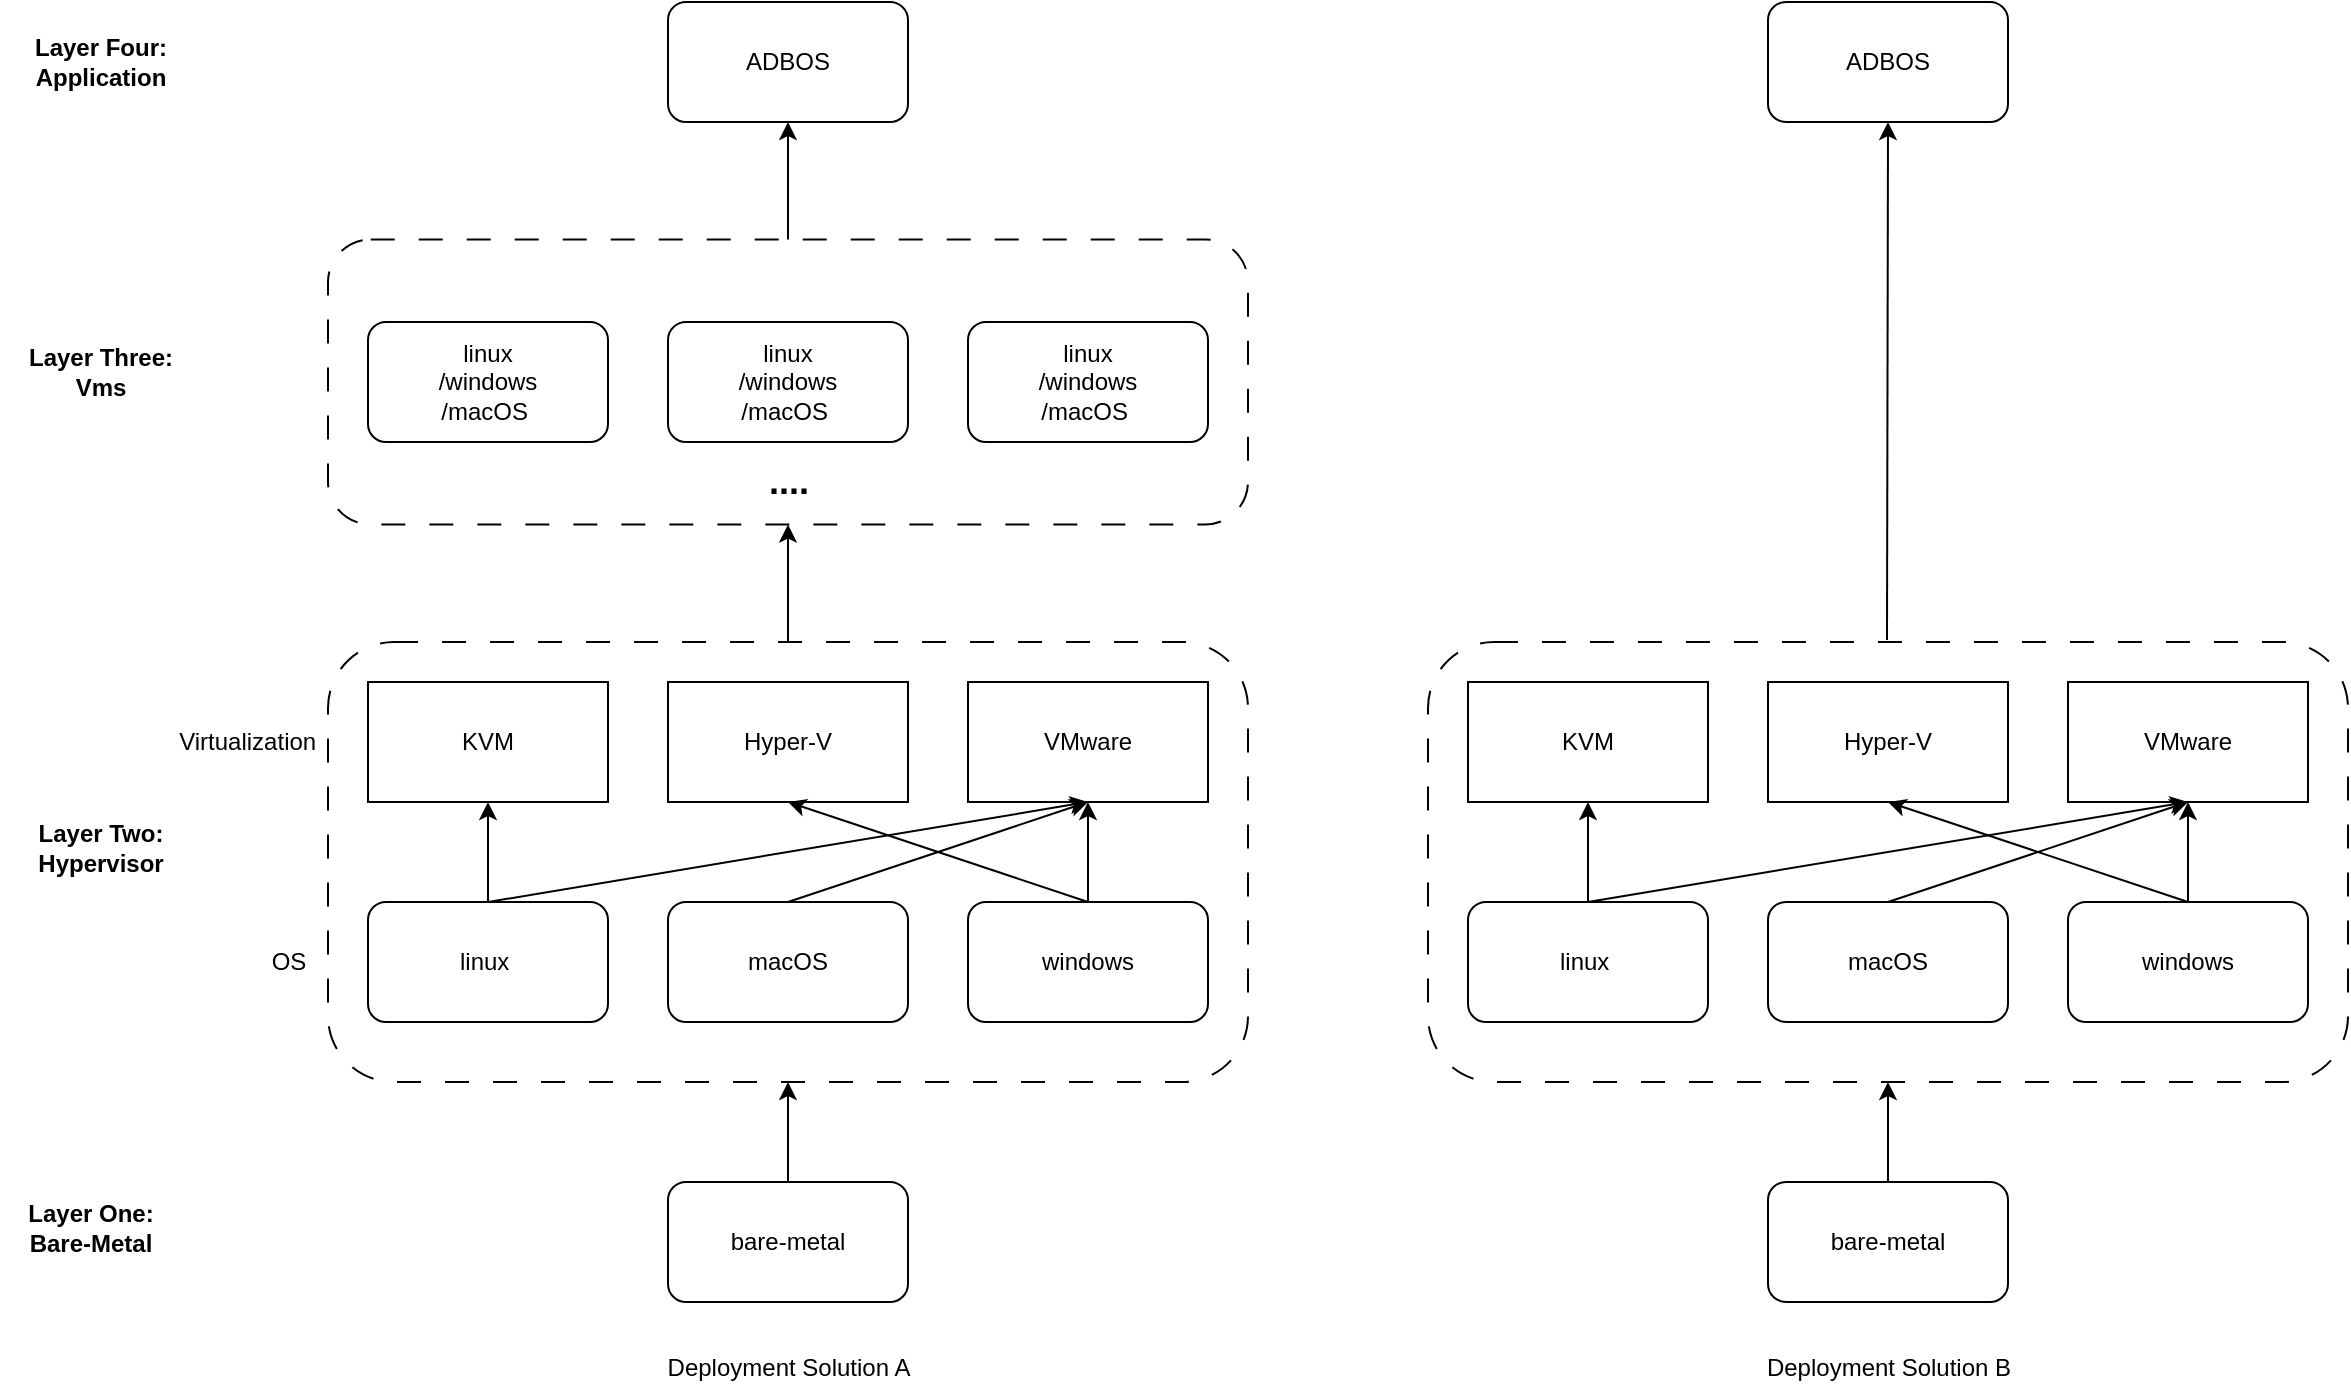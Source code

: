 <mxfile version="21.7.4" type="github">
  <diagram name="第 1 页" id="n4morXOjP78Tz9eGQ55j">
    <mxGraphModel dx="2603" dy="758" grid="1" gridSize="10" guides="1" tooltips="1" connect="1" arrows="1" fold="1" page="1" pageScale="1" pageWidth="1169" pageHeight="827" math="0" shadow="0">
      <root>
        <mxCell id="0" />
        <mxCell id="1" parent="0" />
        <mxCell id="kqmTzdiRQO2oJOiE_Awe-29" value="" style="rounded=1;whiteSpace=wrap;html=1;dashed=1;dashPattern=12 12;fillColor=none;" vertex="1" parent="1">
          <mxGeometry x="159" y="228.75" width="460" height="142.5" as="geometry" />
        </mxCell>
        <mxCell id="kqmTzdiRQO2oJOiE_Awe-28" value="" style="rounded=1;whiteSpace=wrap;html=1;dashed=1;dashPattern=12 12;fillColor=none;" vertex="1" parent="1">
          <mxGeometry x="159" y="430" width="460" height="220" as="geometry" />
        </mxCell>
        <mxCell id="kqmTzdiRQO2oJOiE_Awe-1" value="bare-metal" style="rounded=1;whiteSpace=wrap;html=1;" vertex="1" parent="1">
          <mxGeometry x="329" y="700" width="120" height="60" as="geometry" />
        </mxCell>
        <mxCell id="kqmTzdiRQO2oJOiE_Awe-2" value="linux&amp;nbsp;" style="rounded=1;whiteSpace=wrap;html=1;" vertex="1" parent="1">
          <mxGeometry x="179" y="560" width="120" height="60" as="geometry" />
        </mxCell>
        <mxCell id="kqmTzdiRQO2oJOiE_Awe-5" value="windows" style="rounded=1;whiteSpace=wrap;html=1;" vertex="1" parent="1">
          <mxGeometry x="479" y="560" width="120" height="60" as="geometry" />
        </mxCell>
        <mxCell id="kqmTzdiRQO2oJOiE_Awe-6" value="macOS" style="rounded=1;whiteSpace=wrap;html=1;" vertex="1" parent="1">
          <mxGeometry x="329" y="560" width="120" height="60" as="geometry" />
        </mxCell>
        <mxCell id="kqmTzdiRQO2oJOiE_Awe-8" value="KVM" style="rounded=0;whiteSpace=wrap;html=1;" vertex="1" parent="1">
          <mxGeometry x="179" y="450" width="120" height="60" as="geometry" />
        </mxCell>
        <mxCell id="kqmTzdiRQO2oJOiE_Awe-9" value="VMware" style="rounded=0;whiteSpace=wrap;html=1;" vertex="1" parent="1">
          <mxGeometry x="479" y="450" width="120" height="60" as="geometry" />
        </mxCell>
        <mxCell id="kqmTzdiRQO2oJOiE_Awe-10" value="Hyper-V" style="rounded=0;whiteSpace=wrap;html=1;" vertex="1" parent="1">
          <mxGeometry x="329" y="450" width="120" height="60" as="geometry" />
        </mxCell>
        <mxCell id="kqmTzdiRQO2oJOiE_Awe-11" value="linux&lt;br&gt;/windows&lt;br&gt;/macOS&amp;nbsp;" style="rounded=1;whiteSpace=wrap;html=1;" vertex="1" parent="1">
          <mxGeometry x="179" y="270" width="120" height="60" as="geometry" />
        </mxCell>
        <mxCell id="kqmTzdiRQO2oJOiE_Awe-14" value="linux&lt;br style=&quot;border-color: var(--border-color);&quot;&gt;/windows&lt;br style=&quot;border-color: var(--border-color);&quot;&gt;/macOS&amp;nbsp;" style="rounded=1;whiteSpace=wrap;html=1;" vertex="1" parent="1">
          <mxGeometry x="329" y="270" width="120" height="60" as="geometry" />
        </mxCell>
        <mxCell id="kqmTzdiRQO2oJOiE_Awe-15" value="linux&lt;br style=&quot;border-color: var(--border-color);&quot;&gt;/windows&lt;br style=&quot;border-color: var(--border-color);&quot;&gt;/macOS&amp;nbsp;" style="rounded=1;whiteSpace=wrap;html=1;" vertex="1" parent="1">
          <mxGeometry x="479" y="270" width="120" height="60" as="geometry" />
        </mxCell>
        <mxCell id="kqmTzdiRQO2oJOiE_Awe-16" value="&lt;b&gt;&lt;font style=&quot;font-size: 18px;&quot;&gt;....&lt;/font&gt;&lt;/b&gt;" style="text;html=1;align=center;verticalAlign=middle;resizable=0;points=[];autosize=1;strokeColor=none;fillColor=none;" vertex="1" parent="1">
          <mxGeometry x="369" y="330" width="40" height="40" as="geometry" />
        </mxCell>
        <mxCell id="kqmTzdiRQO2oJOiE_Awe-17" value="ADBOS" style="rounded=1;whiteSpace=wrap;html=1;" vertex="1" parent="1">
          <mxGeometry x="329" y="110" width="120" height="60" as="geometry" />
        </mxCell>
        <mxCell id="kqmTzdiRQO2oJOiE_Awe-18" value="" style="endArrow=classic;html=1;rounded=0;exitX=0.5;exitY=0;exitDx=0;exitDy=0;entryX=0.5;entryY=1;entryDx=0;entryDy=0;" edge="1" parent="1" source="kqmTzdiRQO2oJOiE_Awe-2" target="kqmTzdiRQO2oJOiE_Awe-8">
          <mxGeometry width="50" height="50" relative="1" as="geometry">
            <mxPoint x="629" y="480" as="sourcePoint" />
            <mxPoint x="679" y="430" as="targetPoint" />
          </mxGeometry>
        </mxCell>
        <mxCell id="kqmTzdiRQO2oJOiE_Awe-20" value="" style="endArrow=classic;html=1;rounded=0;exitX=0.5;exitY=0;exitDx=0;exitDy=0;entryX=0.5;entryY=1;entryDx=0;entryDy=0;" edge="1" parent="1" source="kqmTzdiRQO2oJOiE_Awe-2" target="kqmTzdiRQO2oJOiE_Awe-9">
          <mxGeometry width="50" height="50" relative="1" as="geometry">
            <mxPoint x="629" y="480" as="sourcePoint" />
            <mxPoint x="679" y="430" as="targetPoint" />
          </mxGeometry>
        </mxCell>
        <mxCell id="kqmTzdiRQO2oJOiE_Awe-21" value="" style="endArrow=classic;html=1;rounded=0;exitX=0.5;exitY=0;exitDx=0;exitDy=0;entryX=0.5;entryY=1;entryDx=0;entryDy=0;" edge="1" parent="1" source="kqmTzdiRQO2oJOiE_Awe-6" target="kqmTzdiRQO2oJOiE_Awe-9">
          <mxGeometry width="50" height="50" relative="1" as="geometry">
            <mxPoint x="629" y="480" as="sourcePoint" />
            <mxPoint x="679" y="430" as="targetPoint" />
          </mxGeometry>
        </mxCell>
        <mxCell id="kqmTzdiRQO2oJOiE_Awe-23" value="" style="endArrow=classic;html=1;rounded=0;exitX=0.5;exitY=0;exitDx=0;exitDy=0;entryX=0.5;entryY=1;entryDx=0;entryDy=0;" edge="1" parent="1" source="kqmTzdiRQO2oJOiE_Awe-5" target="kqmTzdiRQO2oJOiE_Awe-10">
          <mxGeometry width="50" height="50" relative="1" as="geometry">
            <mxPoint x="629" y="480" as="sourcePoint" />
            <mxPoint x="679" y="430" as="targetPoint" />
          </mxGeometry>
        </mxCell>
        <mxCell id="kqmTzdiRQO2oJOiE_Awe-25" value="" style="endArrow=classic;html=1;rounded=0;exitX=0.5;exitY=0;exitDx=0;exitDy=0;entryX=0.5;entryY=1;entryDx=0;entryDy=0;" edge="1" parent="1" source="kqmTzdiRQO2oJOiE_Awe-5" target="kqmTzdiRQO2oJOiE_Awe-9">
          <mxGeometry width="50" height="50" relative="1" as="geometry">
            <mxPoint x="629" y="480" as="sourcePoint" />
            <mxPoint x="679" y="430" as="targetPoint" />
          </mxGeometry>
        </mxCell>
        <mxCell id="kqmTzdiRQO2oJOiE_Awe-30" value="" style="endArrow=classic;html=1;rounded=0;exitX=0.5;exitY=0;exitDx=0;exitDy=0;entryX=0.5;entryY=1;entryDx=0;entryDy=0;" edge="1" parent="1" source="kqmTzdiRQO2oJOiE_Awe-1" target="kqmTzdiRQO2oJOiE_Awe-28">
          <mxGeometry width="50" height="50" relative="1" as="geometry">
            <mxPoint x="629" y="480" as="sourcePoint" />
            <mxPoint x="679" y="430" as="targetPoint" />
          </mxGeometry>
        </mxCell>
        <mxCell id="kqmTzdiRQO2oJOiE_Awe-31" value="" style="endArrow=classic;html=1;rounded=0;exitX=0.5;exitY=0;exitDx=0;exitDy=0;entryX=0.5;entryY=1;entryDx=0;entryDy=0;" edge="1" parent="1" source="kqmTzdiRQO2oJOiE_Awe-28" target="kqmTzdiRQO2oJOiE_Awe-29">
          <mxGeometry width="50" height="50" relative="1" as="geometry">
            <mxPoint x="629" y="480" as="sourcePoint" />
            <mxPoint x="679" y="430" as="targetPoint" />
          </mxGeometry>
        </mxCell>
        <mxCell id="kqmTzdiRQO2oJOiE_Awe-32" value="" style="endArrow=classic;html=1;rounded=0;exitX=0.5;exitY=0;exitDx=0;exitDy=0;entryX=0.5;entryY=1;entryDx=0;entryDy=0;" edge="1" parent="1" source="kqmTzdiRQO2oJOiE_Awe-29" target="kqmTzdiRQO2oJOiE_Awe-17">
          <mxGeometry width="50" height="50" relative="1" as="geometry">
            <mxPoint x="629" y="380" as="sourcePoint" />
            <mxPoint x="679" y="330" as="targetPoint" />
          </mxGeometry>
        </mxCell>
        <mxCell id="kqmTzdiRQO2oJOiE_Awe-34" value="" style="rounded=1;whiteSpace=wrap;html=1;dashed=1;dashPattern=12 12;fillColor=none;" vertex="1" parent="1">
          <mxGeometry x="709" y="430" width="460" height="220" as="geometry" />
        </mxCell>
        <mxCell id="kqmTzdiRQO2oJOiE_Awe-35" value="bare-metal" style="rounded=1;whiteSpace=wrap;html=1;" vertex="1" parent="1">
          <mxGeometry x="879" y="700" width="120" height="60" as="geometry" />
        </mxCell>
        <mxCell id="kqmTzdiRQO2oJOiE_Awe-36" value="linux&amp;nbsp;" style="rounded=1;whiteSpace=wrap;html=1;" vertex="1" parent="1">
          <mxGeometry x="729" y="560" width="120" height="60" as="geometry" />
        </mxCell>
        <mxCell id="kqmTzdiRQO2oJOiE_Awe-37" value="windows" style="rounded=1;whiteSpace=wrap;html=1;" vertex="1" parent="1">
          <mxGeometry x="1029" y="560" width="120" height="60" as="geometry" />
        </mxCell>
        <mxCell id="kqmTzdiRQO2oJOiE_Awe-38" value="macOS" style="rounded=1;whiteSpace=wrap;html=1;" vertex="1" parent="1">
          <mxGeometry x="879" y="560" width="120" height="60" as="geometry" />
        </mxCell>
        <mxCell id="kqmTzdiRQO2oJOiE_Awe-39" value="KVM" style="rounded=0;whiteSpace=wrap;html=1;" vertex="1" parent="1">
          <mxGeometry x="729" y="450" width="120" height="60" as="geometry" />
        </mxCell>
        <mxCell id="kqmTzdiRQO2oJOiE_Awe-40" value="VMware" style="rounded=0;whiteSpace=wrap;html=1;" vertex="1" parent="1">
          <mxGeometry x="1029" y="450" width="120" height="60" as="geometry" />
        </mxCell>
        <mxCell id="kqmTzdiRQO2oJOiE_Awe-41" value="Hyper-V" style="rounded=0;whiteSpace=wrap;html=1;" vertex="1" parent="1">
          <mxGeometry x="879" y="450" width="120" height="60" as="geometry" />
        </mxCell>
        <mxCell id="kqmTzdiRQO2oJOiE_Awe-42" value="" style="endArrow=classic;html=1;rounded=0;exitX=0.5;exitY=0;exitDx=0;exitDy=0;entryX=0.5;entryY=1;entryDx=0;entryDy=0;" edge="1" parent="1" source="kqmTzdiRQO2oJOiE_Awe-36" target="kqmTzdiRQO2oJOiE_Awe-39">
          <mxGeometry width="50" height="50" relative="1" as="geometry">
            <mxPoint x="1179" y="480" as="sourcePoint" />
            <mxPoint x="1229" y="430" as="targetPoint" />
          </mxGeometry>
        </mxCell>
        <mxCell id="kqmTzdiRQO2oJOiE_Awe-43" value="" style="endArrow=classic;html=1;rounded=0;exitX=0.5;exitY=0;exitDx=0;exitDy=0;entryX=0.5;entryY=1;entryDx=0;entryDy=0;" edge="1" parent="1" source="kqmTzdiRQO2oJOiE_Awe-36" target="kqmTzdiRQO2oJOiE_Awe-40">
          <mxGeometry width="50" height="50" relative="1" as="geometry">
            <mxPoint x="1179" y="480" as="sourcePoint" />
            <mxPoint x="1229" y="430" as="targetPoint" />
          </mxGeometry>
        </mxCell>
        <mxCell id="kqmTzdiRQO2oJOiE_Awe-44" value="" style="endArrow=classic;html=1;rounded=0;exitX=0.5;exitY=0;exitDx=0;exitDy=0;entryX=0.5;entryY=1;entryDx=0;entryDy=0;" edge="1" parent="1" source="kqmTzdiRQO2oJOiE_Awe-38" target="kqmTzdiRQO2oJOiE_Awe-40">
          <mxGeometry width="50" height="50" relative="1" as="geometry">
            <mxPoint x="1179" y="480" as="sourcePoint" />
            <mxPoint x="1229" y="430" as="targetPoint" />
          </mxGeometry>
        </mxCell>
        <mxCell id="kqmTzdiRQO2oJOiE_Awe-45" value="" style="endArrow=classic;html=1;rounded=0;exitX=0.5;exitY=0;exitDx=0;exitDy=0;entryX=0.5;entryY=1;entryDx=0;entryDy=0;" edge="1" parent="1" source="kqmTzdiRQO2oJOiE_Awe-37" target="kqmTzdiRQO2oJOiE_Awe-41">
          <mxGeometry width="50" height="50" relative="1" as="geometry">
            <mxPoint x="1179" y="480" as="sourcePoint" />
            <mxPoint x="1229" y="430" as="targetPoint" />
          </mxGeometry>
        </mxCell>
        <mxCell id="kqmTzdiRQO2oJOiE_Awe-46" value="" style="endArrow=classic;html=1;rounded=0;exitX=0.5;exitY=0;exitDx=0;exitDy=0;entryX=0.5;entryY=1;entryDx=0;entryDy=0;" edge="1" parent="1" source="kqmTzdiRQO2oJOiE_Awe-37" target="kqmTzdiRQO2oJOiE_Awe-40">
          <mxGeometry width="50" height="50" relative="1" as="geometry">
            <mxPoint x="1179" y="480" as="sourcePoint" />
            <mxPoint x="1229" y="430" as="targetPoint" />
          </mxGeometry>
        </mxCell>
        <mxCell id="kqmTzdiRQO2oJOiE_Awe-47" value="" style="endArrow=classic;html=1;rounded=0;exitX=0.5;exitY=0;exitDx=0;exitDy=0;entryX=0.5;entryY=1;entryDx=0;entryDy=0;" edge="1" parent="1" source="kqmTzdiRQO2oJOiE_Awe-35" target="kqmTzdiRQO2oJOiE_Awe-34">
          <mxGeometry width="50" height="50" relative="1" as="geometry">
            <mxPoint x="1179" y="480" as="sourcePoint" />
            <mxPoint x="1229" y="430" as="targetPoint" />
          </mxGeometry>
        </mxCell>
        <mxCell id="kqmTzdiRQO2oJOiE_Awe-48" value="" style="endArrow=classic;html=1;rounded=0;exitX=0.5;exitY=0;exitDx=0;exitDy=0;entryX=0.5;entryY=1;entryDx=0;entryDy=0;" edge="1" parent="1" target="kqmTzdiRQO2oJOiE_Awe-49">
          <mxGeometry width="50" height="50" relative="1" as="geometry">
            <mxPoint x="938.5" y="429" as="sourcePoint" />
            <mxPoint x="938.5" y="370" as="targetPoint" />
          </mxGeometry>
        </mxCell>
        <mxCell id="kqmTzdiRQO2oJOiE_Awe-49" value="ADBOS" style="rounded=1;whiteSpace=wrap;html=1;" vertex="1" parent="1">
          <mxGeometry x="879" y="110" width="120" height="60" as="geometry" />
        </mxCell>
        <mxCell id="kqmTzdiRQO2oJOiE_Awe-50" value="&lt;b&gt;Layer Two:&lt;br&gt;Hypervisor&lt;/b&gt;" style="text;html=1;align=center;verticalAlign=middle;resizable=0;points=[];autosize=1;strokeColor=none;fillColor=none;" vertex="1" parent="1">
          <mxGeometry y="513" width="90" height="40" as="geometry" />
        </mxCell>
        <mxCell id="kqmTzdiRQO2oJOiE_Awe-51" value="&lt;b&gt;Layer Three:&lt;br&gt;Vms&lt;/b&gt;" style="text;html=1;align=center;verticalAlign=middle;resizable=0;points=[];autosize=1;strokeColor=none;fillColor=none;" vertex="1" parent="1">
          <mxGeometry x="-5" y="275" width="100" height="40" as="geometry" />
        </mxCell>
        <mxCell id="kqmTzdiRQO2oJOiE_Awe-53" value="Deployment Solution A" style="text;html=1;align=center;verticalAlign=middle;resizable=0;points=[];autosize=1;strokeColor=none;fillColor=none;" vertex="1" parent="1">
          <mxGeometry x="319" y="778" width="140" height="30" as="geometry" />
        </mxCell>
        <mxCell id="kqmTzdiRQO2oJOiE_Awe-54" value="Deployment Solution B" style="text;html=1;align=center;verticalAlign=middle;resizable=0;points=[];autosize=1;strokeColor=none;fillColor=none;" vertex="1" parent="1">
          <mxGeometry x="864" y="778" width="150" height="30" as="geometry" />
        </mxCell>
        <mxCell id="kqmTzdiRQO2oJOiE_Awe-56" value="Virtualization&amp;nbsp;" style="text;html=1;align=center;verticalAlign=middle;resizable=0;points=[];autosize=1;strokeColor=none;fillColor=none;" vertex="1" parent="1">
          <mxGeometry x="70" y="465" width="100" height="30" as="geometry" />
        </mxCell>
        <mxCell id="kqmTzdiRQO2oJOiE_Awe-57" value="OS" style="text;html=1;align=center;verticalAlign=middle;resizable=0;points=[];autosize=1;strokeColor=none;fillColor=none;" vertex="1" parent="1">
          <mxGeometry x="119" y="575" width="40" height="30" as="geometry" />
        </mxCell>
        <mxCell id="kqmTzdiRQO2oJOiE_Awe-59" value="Layer One:&lt;br&gt;Bare-Metal" style="text;html=1;align=center;verticalAlign=middle;resizable=0;points=[];autosize=1;strokeColor=none;fillColor=none;fontStyle=1" vertex="1" parent="1">
          <mxGeometry x="-5" y="703" width="90" height="40" as="geometry" />
        </mxCell>
        <mxCell id="kqmTzdiRQO2oJOiE_Awe-60" value="&lt;b&gt;Layer Four:&lt;br&gt;Application&lt;br&gt;&lt;/b&gt;" style="text;html=1;align=center;verticalAlign=middle;resizable=0;points=[];autosize=1;strokeColor=none;fillColor=none;" vertex="1" parent="1">
          <mxGeometry y="120" width="90" height="40" as="geometry" />
        </mxCell>
      </root>
    </mxGraphModel>
  </diagram>
</mxfile>
